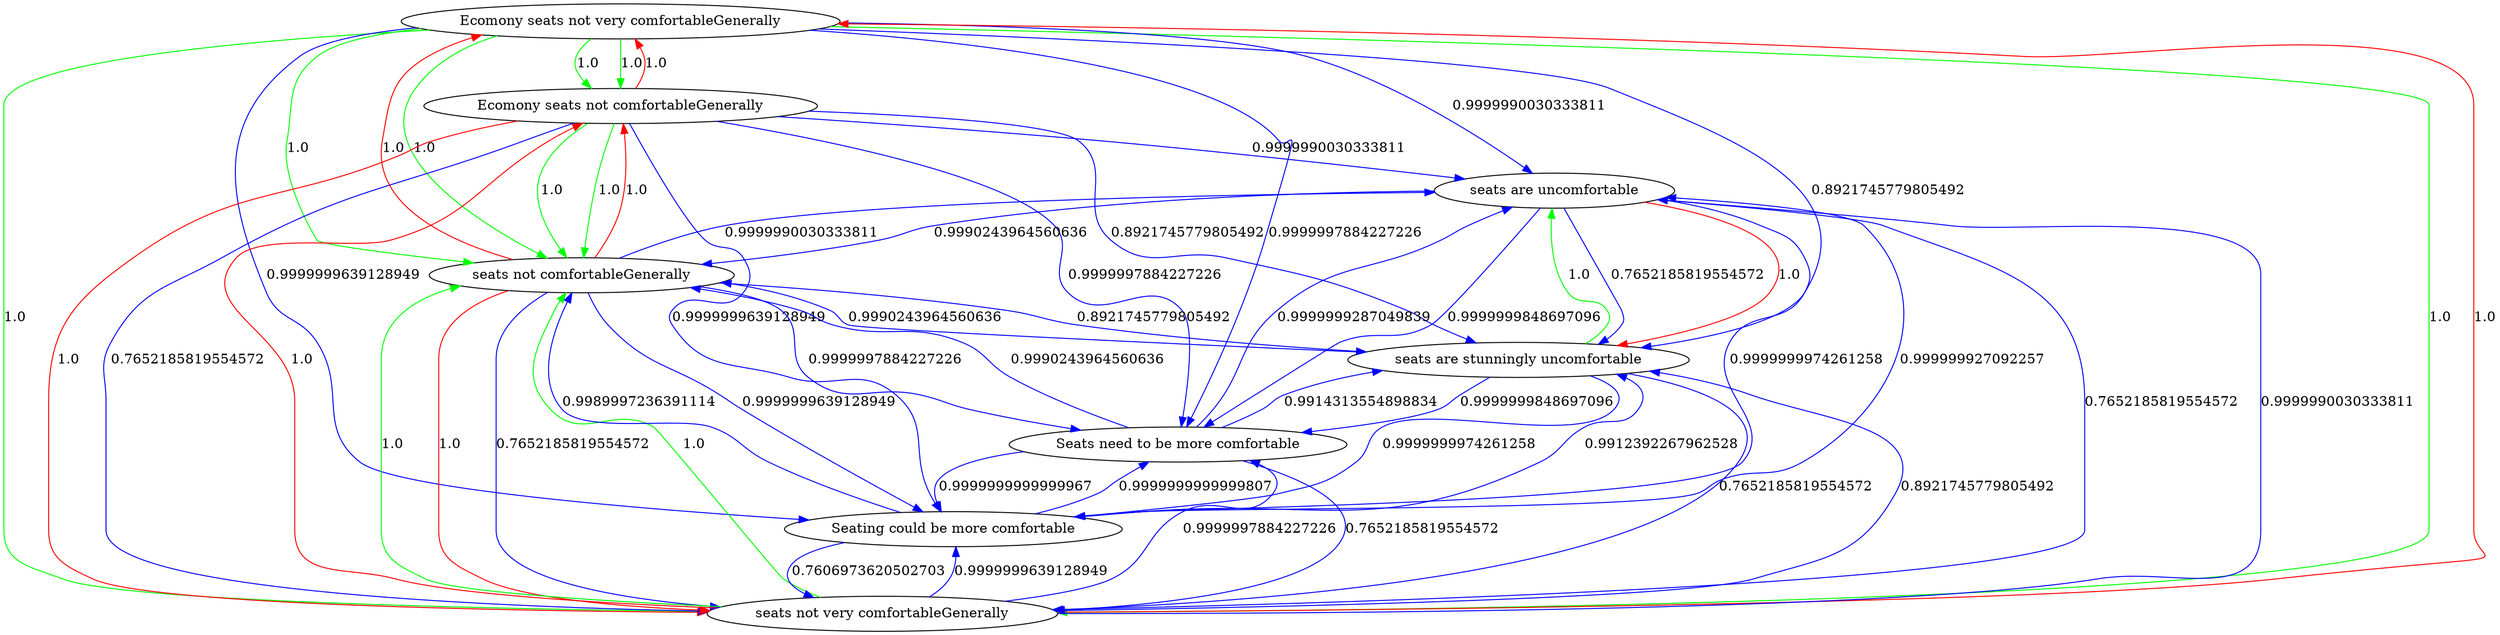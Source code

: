 digraph rawGraph {
"Ecomony seats not very comfortableGenerally";"Ecomony seats not comfortableGenerally";"seats not comfortableGenerally";"seats not very comfortableGenerally";"Seating could be more comfortable";"Seats need to be more comfortable";"seats are stunningly uncomfortable";"seats are uncomfortable";"Ecomony seats not very comfortableGenerally" -> "Ecomony seats not comfortableGenerally" [label=1.0] [color=green]
"Ecomony seats not comfortableGenerally" -> "seats not comfortableGenerally" [label=1.0] [color=green]
"Ecomony seats not very comfortableGenerally" -> "seats not very comfortableGenerally" [label=1.0] [color=green]
"seats not very comfortableGenerally" -> "seats not comfortableGenerally" [label=1.0] [color=green]
"Ecomony seats not very comfortableGenerally" -> "seats not comfortableGenerally" [label=1.0] [color=green]
"Ecomony seats not very comfortableGenerally" -> "Ecomony seats not comfortableGenerally" [label=1.0] [color=green]
"Ecomony seats not comfortableGenerally" -> "seats not comfortableGenerally" [label=1.0] [color=green]
"Ecomony seats not very comfortableGenerally" -> "seats not very comfortableGenerally" [label=1.0] [color=green]
"seats not very comfortableGenerally" -> "seats not comfortableGenerally" [label=1.0] [color=green]
"Ecomony seats not very comfortableGenerally" -> "seats not comfortableGenerally" [label=1.0] [color=green]
"Ecomony seats not comfortableGenerally" -> "Ecomony seats not very comfortableGenerally" [label=1.0] [color=red]
"Ecomony seats not comfortableGenerally" -> "seats not very comfortableGenerally" [label=1.0] [color=red]
"seats not comfortableGenerally" -> "Ecomony seats not very comfortableGenerally" [label=1.0] [color=red]
"seats not comfortableGenerally" -> "Ecomony seats not comfortableGenerally" [label=1.0] [color=red]
"seats not comfortableGenerally" -> "seats not very comfortableGenerally" [label=1.0] [color=red]
"seats not very comfortableGenerally" -> "Ecomony seats not very comfortableGenerally" [label=1.0] [color=red]
"seats not very comfortableGenerally" -> "Ecomony seats not comfortableGenerally" [label=1.0] [color=red]
"Ecomony seats not very comfortableGenerally" -> "Seating could be more comfortable" [label=0.9999999639128949] [color=blue]
"Ecomony seats not comfortableGenerally" -> "Seating could be more comfortable" [label=0.9999999639128949] [color=blue]
"seats not comfortableGenerally" -> "Seating could be more comfortable" [label=0.9999999639128949] [color=blue]
"seats not very comfortableGenerally" -> "Seating could be more comfortable" [label=0.9999999639128949] [color=blue]
"Seating could be more comfortable" -> "seats not comfortableGenerally" [label=0.9989997236391114] [color=blue]
"Seating could be more comfortable" -> "seats not very comfortableGenerally" [label=0.7606973620502703] [color=blue]
"Ecomony seats not very comfortableGenerally" -> "Seats need to be more comfortable" [label=0.9999997884227226] [color=blue]
"Ecomony seats not comfortableGenerally" -> "Seats need to be more comfortable" [label=0.9999997884227226] [color=blue]
"seats not comfortableGenerally" -> "Seats need to be more comfortable" [label=0.9999997884227226] [color=blue]
"seats not very comfortableGenerally" -> "Seats need to be more comfortable" [label=0.9999997884227226] [color=blue]
"Seating could be more comfortable" -> "Seats need to be more comfortable" [label=0.9999999999999807] [color=blue]
"Seats need to be more comfortable" -> "seats not comfortableGenerally" [label=0.9990243964560636] [color=blue]
"Seats need to be more comfortable" -> "seats not very comfortableGenerally" [label=0.7652185819554572] [color=blue]
"Seats need to be more comfortable" -> "Seating could be more comfortable" [label=0.9999999999999967] [color=blue]
"seats are stunningly uncomfortable" -> "seats are uncomfortable" [label=1.0] [color=green]
"seats are uncomfortable" -> "seats are stunningly uncomfortable" [label=1.0] [color=red]
"Ecomony seats not very comfortableGenerally" -> "seats are stunningly uncomfortable" [label=0.8921745779805492] [color=blue]
"Ecomony seats not very comfortableGenerally" -> "seats are uncomfortable" [label=0.9999990030333811] [color=blue]
"Ecomony seats not comfortableGenerally" -> "seats are stunningly uncomfortable" [label=0.8921745779805492] [color=blue]
"Ecomony seats not comfortableGenerally" -> "seats are uncomfortable" [label=0.9999990030333811] [color=blue]
"seats not comfortableGenerally" -> "seats are stunningly uncomfortable" [label=0.8921745779805492] [color=blue]
"seats not comfortableGenerally" -> "seats are uncomfortable" [label=0.9999990030333811] [color=blue]
"seats not very comfortableGenerally" -> "seats are stunningly uncomfortable" [label=0.8921745779805492] [color=blue]
"seats not very comfortableGenerally" -> "seats are uncomfortable" [label=0.9999990030333811] [color=blue]
"Seating could be more comfortable" -> "seats are stunningly uncomfortable" [label=0.9912392267962528] [color=blue]
"Seating could be more comfortable" -> "seats are uncomfortable" [label=0.999999927092257] [color=blue]
"Seats need to be more comfortable" -> "seats are stunningly uncomfortable" [label=0.9914313554898834] [color=blue]
"Seats need to be more comfortable" -> "seats are uncomfortable" [label=0.9999999287049839] [color=blue]
"seats are stunningly uncomfortable" -> "seats not comfortableGenerally" [label=0.9990243964560636] [color=blue]
"seats are stunningly uncomfortable" -> "seats not very comfortableGenerally" [label=0.7652185819554572] [color=blue]
"seats are stunningly uncomfortable" -> "Seating could be more comfortable" [label=0.9999999974261258] [color=blue]
"seats are stunningly uncomfortable" -> "Seats need to be more comfortable" [label=0.9999999848697096] [color=blue]
"seats are uncomfortable" -> "seats not comfortableGenerally" [label=0.9990243964560636] [color=blue]
"seats are uncomfortable" -> "seats not very comfortableGenerally" [label=0.7652185819554572] [color=blue]
"seats are uncomfortable" -> "Seating could be more comfortable" [label=0.9999999974261258] [color=blue]
"seats are uncomfortable" -> "Seats need to be more comfortable" [label=0.9999999848697096] [color=blue]
"Ecomony seats not comfortableGenerally" -> "seats not very comfortableGenerally" [label=0.7652185819554572] [color=blue]
"seats not comfortableGenerally" -> "seats not very comfortableGenerally" [label=0.7652185819554572] [color=blue]
"seats are uncomfortable" -> "seats are stunningly uncomfortable" [label=0.7652185819554572] [color=blue]
}